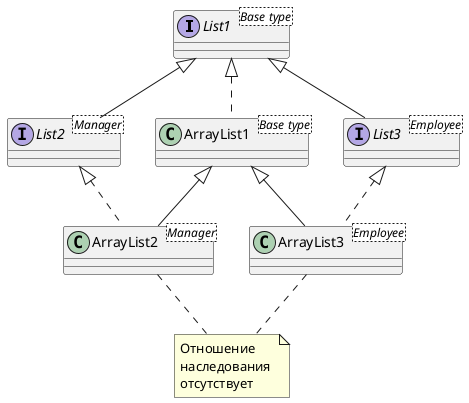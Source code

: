 @startuml
'https://plantuml.com/class-diagram

interface List1 <Base type>
interface List2 <Manager>
interface List3 <Employee>

List1 <|-- List2
List1 <|-- List3

class ArrayList1<Base type>
class ArrayList2<Manager>
class ArrayList3<Employee>

List1 <|..ArrayList1
List2 <|..ArrayList2
List3 <|..ArrayList3
ArrayList1 <|-- ArrayList2
ArrayList1 <|-- ArrayList3

note "Отношение \nнаследования \nотсутствует" as N1

ArrayList2..N1
ArrayList3..N1


@enduml